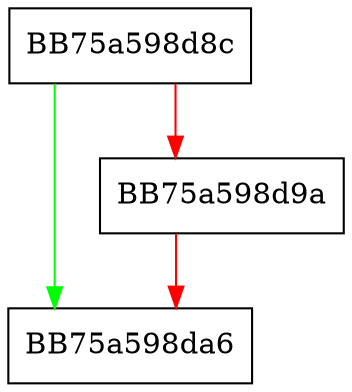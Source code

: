 digraph DATA_CHANNEL_get_free_queue {
  node [shape="box"];
  graph [splines=ortho];
  BB75a598d8c -> BB75a598da6 [color="green"];
  BB75a598d8c -> BB75a598d9a [color="red"];
  BB75a598d9a -> BB75a598da6 [color="red"];
}